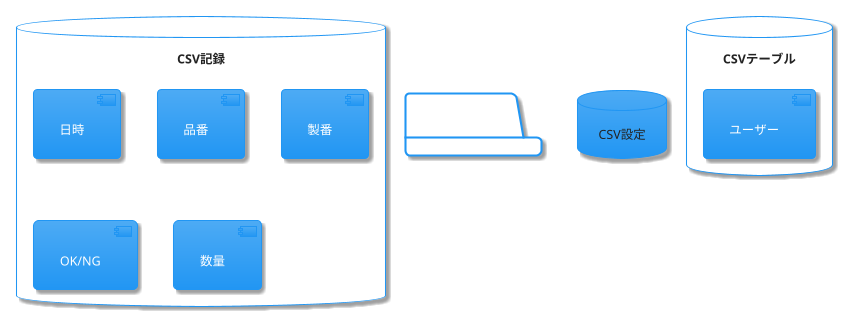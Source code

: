 @startuml コンポーネント図
!theme materia
package "Application" {

}

database "CSV記録" {

    [日時]
    [品番]
    [製番]
    [OK/NG]
    [数量]
}

database "CSV設定" {


}

database "CSVテーブル" {

    [ユーザー]
    [製番]
    [品番]
}

@enduml